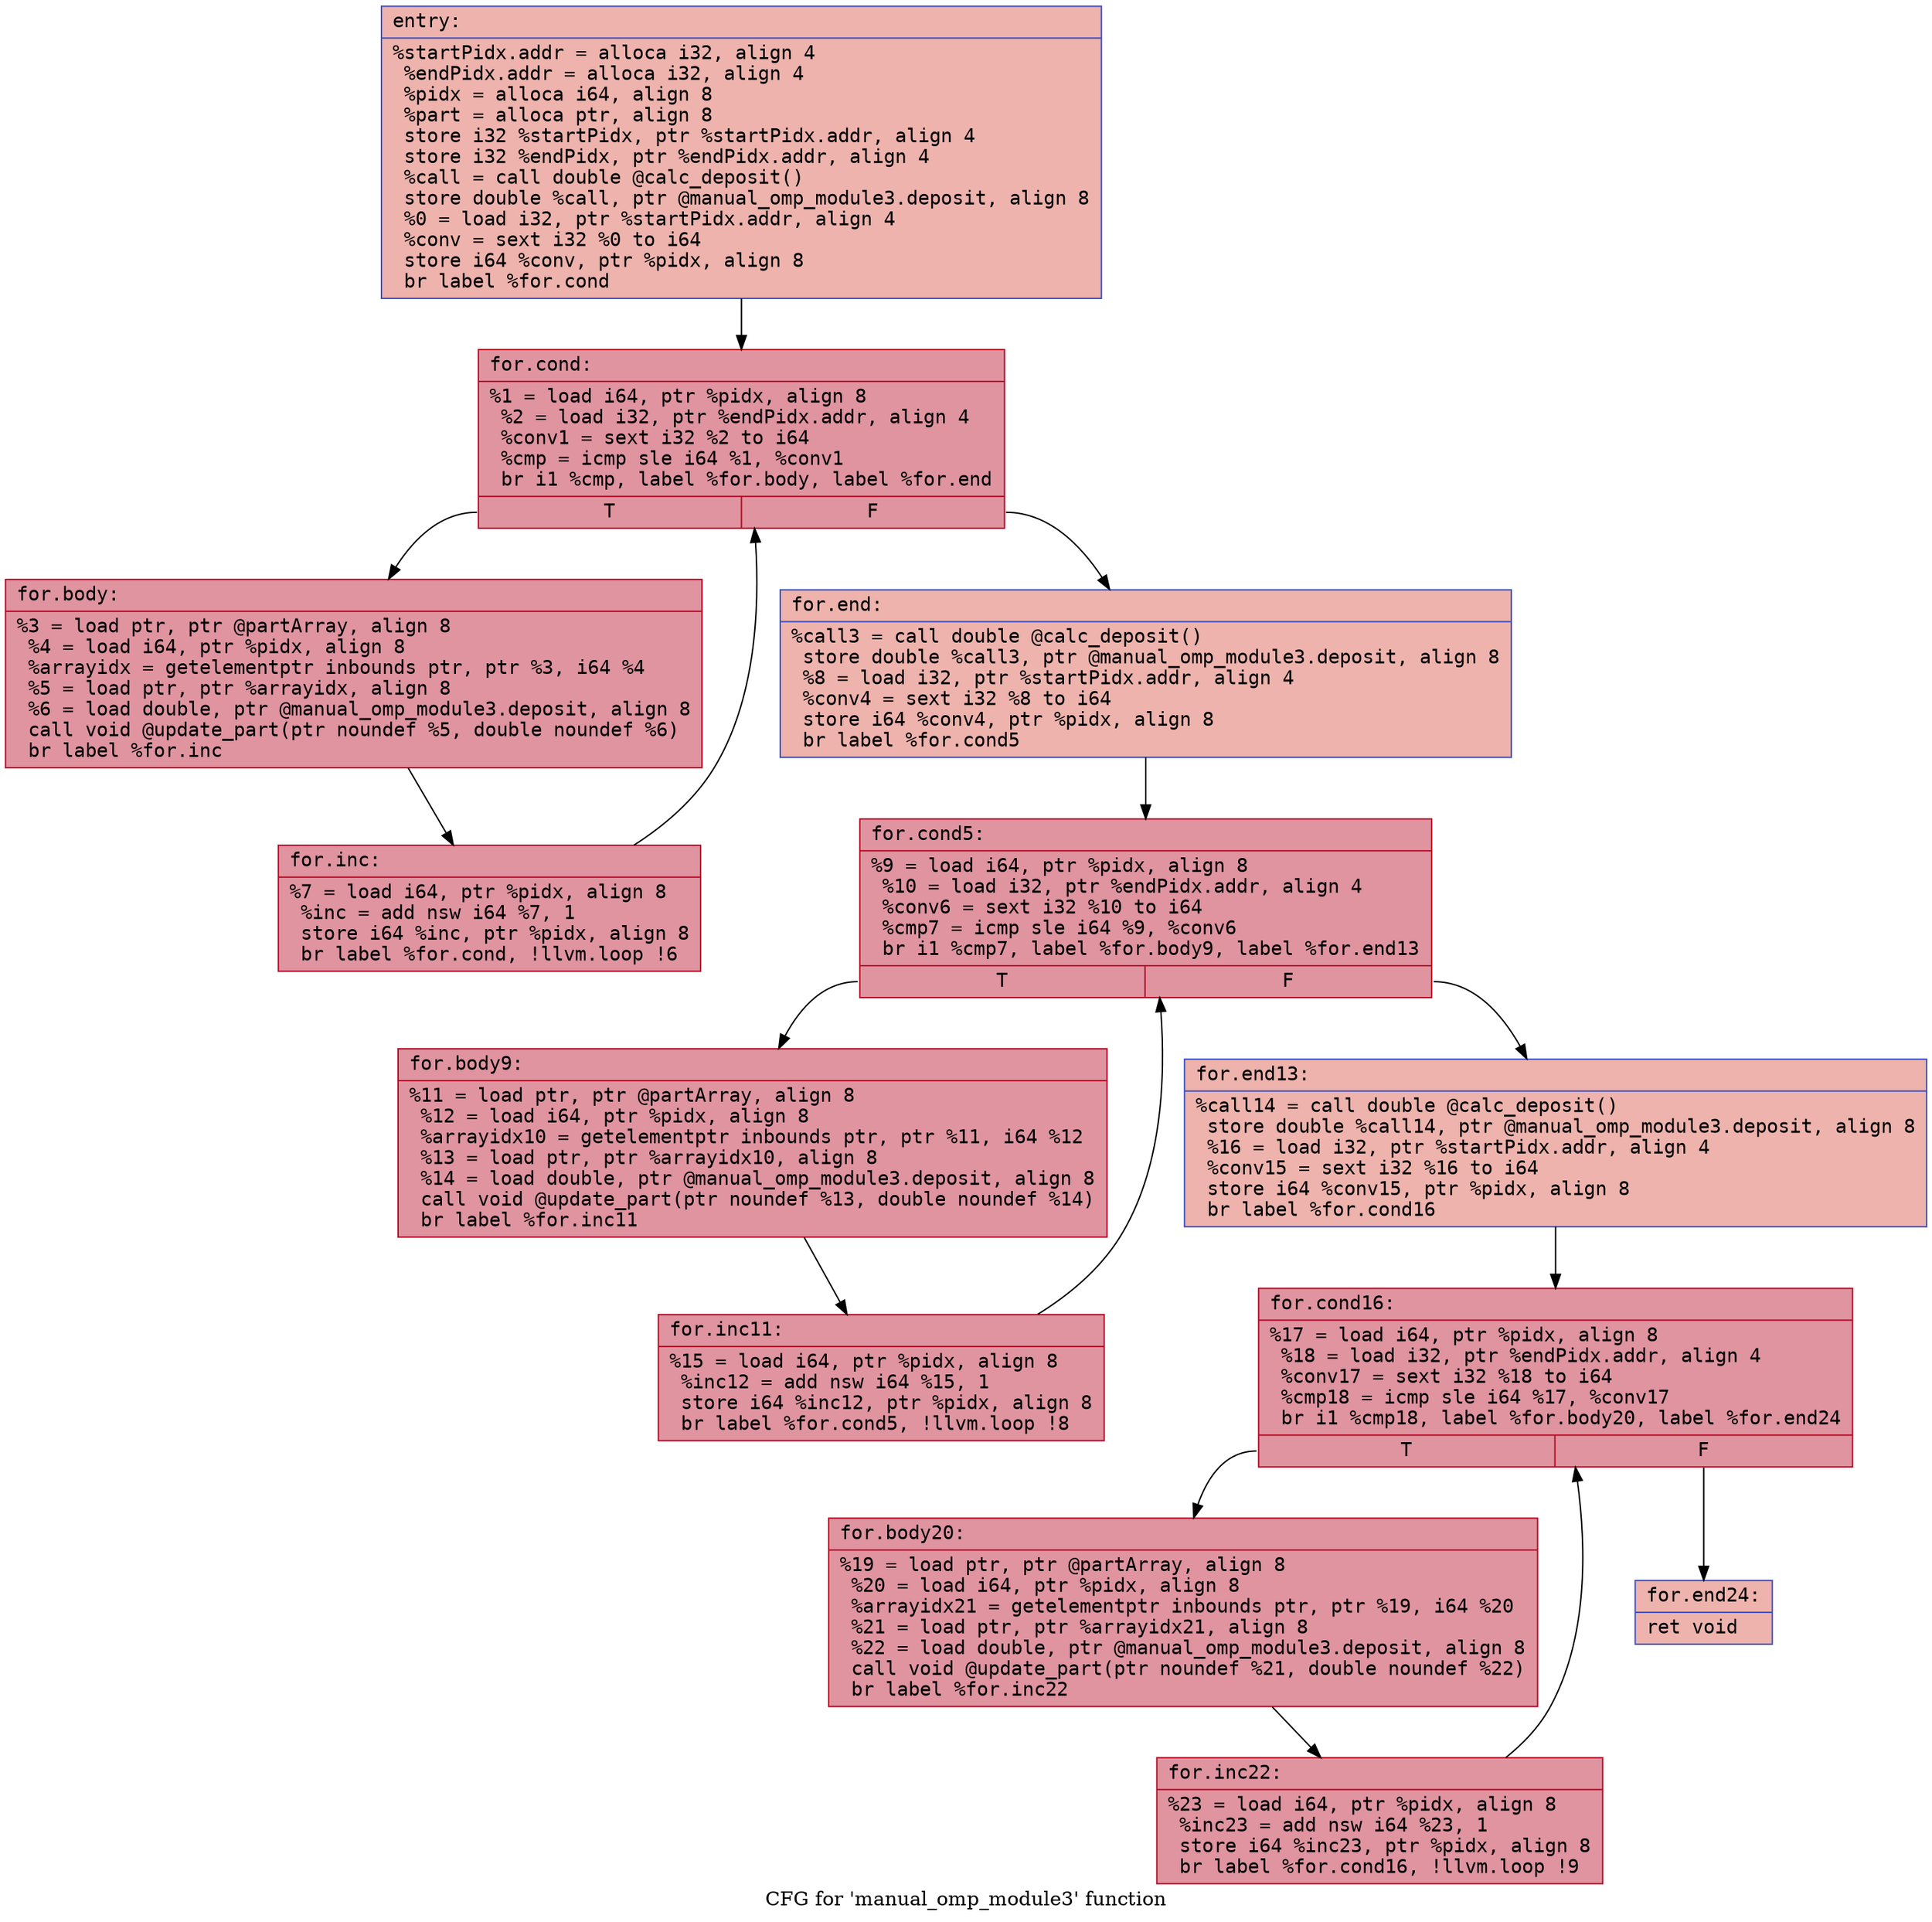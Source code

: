 digraph "CFG for 'manual_omp_module3' function" {
	label="CFG for 'manual_omp_module3' function";

	Node0x5567ef5b3040 [shape=record,color="#3d50c3ff", style=filled, fillcolor="#d6524470" fontname="Courier",label="{entry:\l|  %startPidx.addr = alloca i32, align 4\l  %endPidx.addr = alloca i32, align 4\l  %pidx = alloca i64, align 8\l  %part = alloca ptr, align 8\l  store i32 %startPidx, ptr %startPidx.addr, align 4\l  store i32 %endPidx, ptr %endPidx.addr, align 4\l  %call = call double @calc_deposit()\l  store double %call, ptr @manual_omp_module3.deposit, align 8\l  %0 = load i32, ptr %startPidx.addr, align 4\l  %conv = sext i32 %0 to i64\l  store i64 %conv, ptr %pidx, align 8\l  br label %for.cond\l}"];
	Node0x5567ef5b3040 -> Node0x5567ef5b37c0[tooltip="entry -> for.cond\nProbability 100.00%" ];
	Node0x5567ef5b37c0 [shape=record,color="#b70d28ff", style=filled, fillcolor="#b70d2870" fontname="Courier",label="{for.cond:\l|  %1 = load i64, ptr %pidx, align 8\l  %2 = load i32, ptr %endPidx.addr, align 4\l  %conv1 = sext i32 %2 to i64\l  %cmp = icmp sle i64 %1, %conv1\l  br i1 %cmp, label %for.body, label %for.end\l|{<s0>T|<s1>F}}"];
	Node0x5567ef5b37c0:s0 -> Node0x5567ef5b3ac0[tooltip="for.cond -> for.body\nProbability 96.88%" ];
	Node0x5567ef5b37c0:s1 -> Node0x5567ef5b2f10[tooltip="for.cond -> for.end\nProbability 3.12%" ];
	Node0x5567ef5b3ac0 [shape=record,color="#b70d28ff", style=filled, fillcolor="#b70d2870" fontname="Courier",label="{for.body:\l|  %3 = load ptr, ptr @partArray, align 8\l  %4 = load i64, ptr %pidx, align 8\l  %arrayidx = getelementptr inbounds ptr, ptr %3, i64 %4\l  %5 = load ptr, ptr %arrayidx, align 8\l  %6 = load double, ptr @manual_omp_module3.deposit, align 8\l  call void @update_part(ptr noundef %5, double noundef %6)\l  br label %for.inc\l}"];
	Node0x5567ef5b3ac0 -> Node0x5567ef5b4180[tooltip="for.body -> for.inc\nProbability 100.00%" ];
	Node0x5567ef5b4180 [shape=record,color="#b70d28ff", style=filled, fillcolor="#b70d2870" fontname="Courier",label="{for.inc:\l|  %7 = load i64, ptr %pidx, align 8\l  %inc = add nsw i64 %7, 1\l  store i64 %inc, ptr %pidx, align 8\l  br label %for.cond, !llvm.loop !6\l}"];
	Node0x5567ef5b4180 -> Node0x5567ef5b37c0[tooltip="for.inc -> for.cond\nProbability 100.00%" ];
	Node0x5567ef5b2f10 [shape=record,color="#3d50c3ff", style=filled, fillcolor="#d6524470" fontname="Courier",label="{for.end:\l|  %call3 = call double @calc_deposit()\l  store double %call3, ptr @manual_omp_module3.deposit, align 8\l  %8 = load i32, ptr %startPidx.addr, align 4\l  %conv4 = sext i32 %8 to i64\l  store i64 %conv4, ptr %pidx, align 8\l  br label %for.cond5\l}"];
	Node0x5567ef5b2f10 -> Node0x5567ef5b48e0[tooltip="for.end -> for.cond5\nProbability 100.00%" ];
	Node0x5567ef5b48e0 [shape=record,color="#b70d28ff", style=filled, fillcolor="#b70d2870" fontname="Courier",label="{for.cond5:\l|  %9 = load i64, ptr %pidx, align 8\l  %10 = load i32, ptr %endPidx.addr, align 4\l  %conv6 = sext i32 %10 to i64\l  %cmp7 = icmp sle i64 %9, %conv6\l  br i1 %cmp7, label %for.body9, label %for.end13\l|{<s0>T|<s1>F}}"];
	Node0x5567ef5b48e0:s0 -> Node0x5567ef5b4be0[tooltip="for.cond5 -> for.body9\nProbability 96.88%" ];
	Node0x5567ef5b48e0:s1 -> Node0x5567ef5b4c30[tooltip="for.cond5 -> for.end13\nProbability 3.12%" ];
	Node0x5567ef5b4be0 [shape=record,color="#b70d28ff", style=filled, fillcolor="#b70d2870" fontname="Courier",label="{for.body9:\l|  %11 = load ptr, ptr @partArray, align 8\l  %12 = load i64, ptr %pidx, align 8\l  %arrayidx10 = getelementptr inbounds ptr, ptr %11, i64 %12\l  %13 = load ptr, ptr %arrayidx10, align 8\l  %14 = load double, ptr @manual_omp_module3.deposit, align 8\l  call void @update_part(ptr noundef %13, double noundef %14)\l  br label %for.inc11\l}"];
	Node0x5567ef5b4be0 -> Node0x5567ef5b5360[tooltip="for.body9 -> for.inc11\nProbability 100.00%" ];
	Node0x5567ef5b5360 [shape=record,color="#b70d28ff", style=filled, fillcolor="#b70d2870" fontname="Courier",label="{for.inc11:\l|  %15 = load i64, ptr %pidx, align 8\l  %inc12 = add nsw i64 %15, 1\l  store i64 %inc12, ptr %pidx, align 8\l  br label %for.cond5, !llvm.loop !8\l}"];
	Node0x5567ef5b5360 -> Node0x5567ef5b48e0[tooltip="for.inc11 -> for.cond5\nProbability 100.00%" ];
	Node0x5567ef5b4c30 [shape=record,color="#3d50c3ff", style=filled, fillcolor="#d6524470" fontname="Courier",label="{for.end13:\l|  %call14 = call double @calc_deposit()\l  store double %call14, ptr @manual_omp_module3.deposit, align 8\l  %16 = load i32, ptr %startPidx.addr, align 4\l  %conv15 = sext i32 %16 to i64\l  store i64 %conv15, ptr %pidx, align 8\l  br label %for.cond16\l}"];
	Node0x5567ef5b4c30 -> Node0x5567ef5b5ae0[tooltip="for.end13 -> for.cond16\nProbability 100.00%" ];
	Node0x5567ef5b5ae0 [shape=record,color="#b70d28ff", style=filled, fillcolor="#b70d2870" fontname="Courier",label="{for.cond16:\l|  %17 = load i64, ptr %pidx, align 8\l  %18 = load i32, ptr %endPidx.addr, align 4\l  %conv17 = sext i32 %18 to i64\l  %cmp18 = icmp sle i64 %17, %conv17\l  br i1 %cmp18, label %for.body20, label %for.end24\l|{<s0>T|<s1>F}}"];
	Node0x5567ef5b5ae0:s0 -> Node0x5567ef5b5de0[tooltip="for.cond16 -> for.body20\nProbability 96.88%" ];
	Node0x5567ef5b5ae0:s1 -> Node0x5567ef5b5e30[tooltip="for.cond16 -> for.end24\nProbability 3.12%" ];
	Node0x5567ef5b5de0 [shape=record,color="#b70d28ff", style=filled, fillcolor="#b70d2870" fontname="Courier",label="{for.body20:\l|  %19 = load ptr, ptr @partArray, align 8\l  %20 = load i64, ptr %pidx, align 8\l  %arrayidx21 = getelementptr inbounds ptr, ptr %19, i64 %20\l  %21 = load ptr, ptr %arrayidx21, align 8\l  %22 = load double, ptr @manual_omp_module3.deposit, align 8\l  call void @update_part(ptr noundef %21, double noundef %22)\l  br label %for.inc22\l}"];
	Node0x5567ef5b5de0 -> Node0x5567ef5b63e0[tooltip="for.body20 -> for.inc22\nProbability 100.00%" ];
	Node0x5567ef5b63e0 [shape=record,color="#b70d28ff", style=filled, fillcolor="#b70d2870" fontname="Courier",label="{for.inc22:\l|  %23 = load i64, ptr %pidx, align 8\l  %inc23 = add nsw i64 %23, 1\l  store i64 %inc23, ptr %pidx, align 8\l  br label %for.cond16, !llvm.loop !9\l}"];
	Node0x5567ef5b63e0 -> Node0x5567ef5b5ae0[tooltip="for.inc22 -> for.cond16\nProbability 100.00%" ];
	Node0x5567ef5b5e30 [shape=record,color="#3d50c3ff", style=filled, fillcolor="#d6524470" fontname="Courier",label="{for.end24:\l|  ret void\l}"];
}
